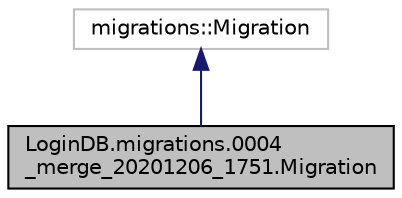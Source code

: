 digraph "LoginDB.migrations.0004_merge_20201206_1751.Migration"
{
  edge [fontname="Helvetica",fontsize="10",labelfontname="Helvetica",labelfontsize="10"];
  node [fontname="Helvetica",fontsize="10",shape=record];
  Node2 [label="LoginDB.migrations.0004\l_merge_20201206_1751.Migration",height=0.2,width=0.4,color="black", fillcolor="grey75", style="filled", fontcolor="black"];
  Node3 -> Node2 [dir="back",color="midnightblue",fontsize="10",style="solid"];
  Node3 [label="migrations::Migration",height=0.2,width=0.4,color="grey75", fillcolor="white", style="filled"];
}
